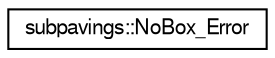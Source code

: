 digraph G
{
  edge [fontname="FreeSans",fontsize="10",labelfontname="FreeSans",labelfontsize="10"];
  node [fontname="FreeSans",fontsize="10",shape=record];
  rankdir="LR";
  Node1 [label="subpavings::NoBox_Error",height=0.2,width=0.4,color="black", fillcolor="white", style="filled",URL="$classsubpavings_1_1NoBox__Error.shtml"];
}
